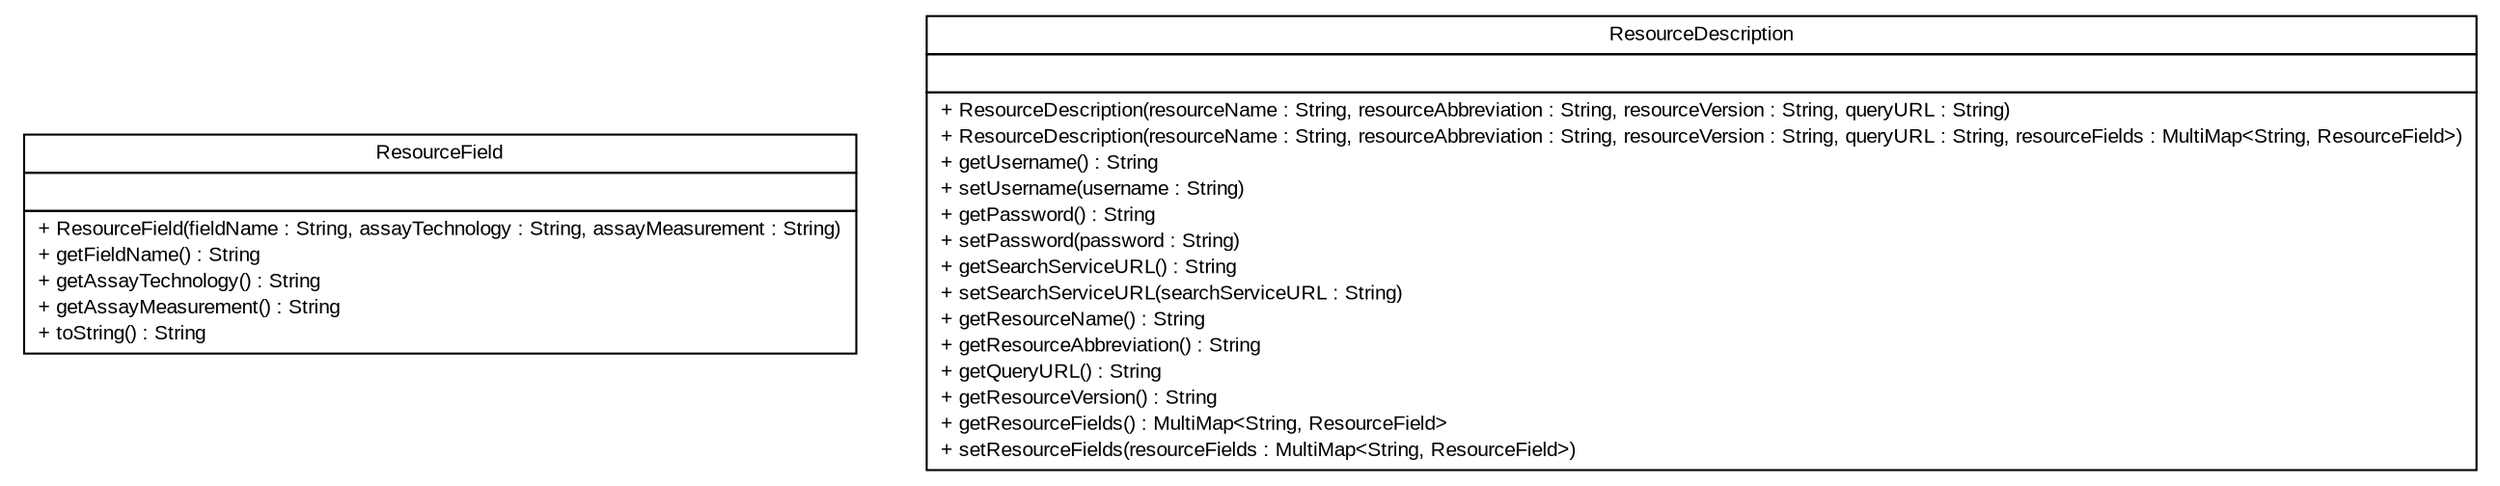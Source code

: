 #!/usr/local/bin/dot
#
# Class diagram 
# Generated by UmlGraph version 4.6 (http://www.spinellis.gr/sw/umlgraph)
#

digraph G {
	edge [fontname="arial",fontsize=10,labelfontname="arial",labelfontsize=10];
	node [fontname="arial",fontsize=10,shape=plaintext];
	// net.toxbank.isa.creator.plugin.resource.ResourceField
	c17 [label=<<table border="0" cellborder="1" cellspacing="0" cellpadding="2" port="p" href="./ResourceField.html">
		<tr><td><table border="0" cellspacing="0" cellpadding="1">
			<tr><td> ResourceField </td></tr>
		</table></td></tr>
		<tr><td><table border="0" cellspacing="0" cellpadding="1">
			<tr><td align="left">  </td></tr>
		</table></td></tr>
		<tr><td><table border="0" cellspacing="0" cellpadding="1">
			<tr><td align="left"> + ResourceField(fieldName : String, assayTechnology : String, assayMeasurement : String) </td></tr>
			<tr><td align="left"> + getFieldName() : String </td></tr>
			<tr><td align="left"> + getAssayTechnology() : String </td></tr>
			<tr><td align="left"> + getAssayMeasurement() : String </td></tr>
			<tr><td align="left"> + toString() : String </td></tr>
		</table></td></tr>
		</table>>, fontname="arial", fontcolor="black", fontsize=10.0];
	// net.toxbank.isa.creator.plugin.resource.ResourceDescription
	c18 [label=<<table border="0" cellborder="1" cellspacing="0" cellpadding="2" port="p" href="./ResourceDescription.html">
		<tr><td><table border="0" cellspacing="0" cellpadding="1">
			<tr><td> ResourceDescription </td></tr>
		</table></td></tr>
		<tr><td><table border="0" cellspacing="0" cellpadding="1">
			<tr><td align="left">  </td></tr>
		</table></td></tr>
		<tr><td><table border="0" cellspacing="0" cellpadding="1">
			<tr><td align="left"> + ResourceDescription(resourceName : String, resourceAbbreviation : String, resourceVersion : String, queryURL : String) </td></tr>
			<tr><td align="left"> + ResourceDescription(resourceName : String, resourceAbbreviation : String, resourceVersion : String, queryURL : String, resourceFields : MultiMap&lt;String, ResourceField&gt;) </td></tr>
			<tr><td align="left"> + getUsername() : String </td></tr>
			<tr><td align="left"> + setUsername(username : String) </td></tr>
			<tr><td align="left"> + getPassword() : String </td></tr>
			<tr><td align="left"> + setPassword(password : String) </td></tr>
			<tr><td align="left"> + getSearchServiceURL() : String </td></tr>
			<tr><td align="left"> + setSearchServiceURL(searchServiceURL : String) </td></tr>
			<tr><td align="left"> + getResourceName() : String </td></tr>
			<tr><td align="left"> + getResourceAbbreviation() : String </td></tr>
			<tr><td align="left"> + getQueryURL() : String </td></tr>
			<tr><td align="left"> + getResourceVersion() : String </td></tr>
			<tr><td align="left"> + getResourceFields() : MultiMap&lt;String, ResourceField&gt; </td></tr>
			<tr><td align="left"> + setResourceFields(resourceFields : MultiMap&lt;String, ResourceField&gt;) </td></tr>
		</table></td></tr>
		</table>>, fontname="arial", fontcolor="black", fontsize=10.0];
}

